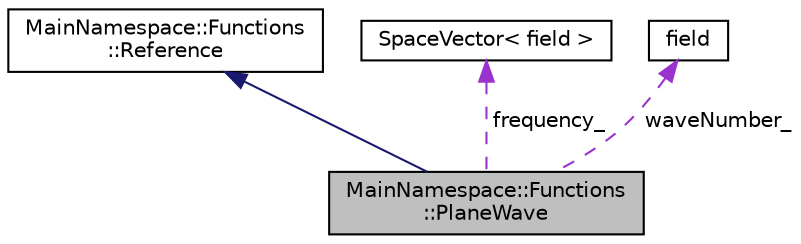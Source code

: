 digraph "MainNamespace::Functions::PlaneWave"
{
 // INTERACTIVE_SVG=YES
 // LATEX_PDF_SIZE
  edge [fontname="Helvetica",fontsize="10",labelfontname="Helvetica",labelfontsize="10"];
  node [fontname="Helvetica",fontsize="10",shape=record];
  Node1 [label="MainNamespace::Functions\l::PlaneWave",height=0.2,width=0.4,color="black", fillcolor="grey75", style="filled", fontcolor="black",tooltip="Plane wave reference."];
  Node2 -> Node1 [dir="back",color="midnightblue",fontsize="10",style="solid",fontname="Helvetica"];
  Node2 [label="MainNamespace::Functions\l::Reference",height=0.2,width=0.4,color="black", fillcolor="white", style="filled",URL="$class_main_namespace_1_1_functions_1_1_reference.html",tooltip="Virtual class that specifies the reference traces for testing."];
  Node3 -> Node1 [dir="back",color="darkorchid3",fontsize="10",style="dashed",label=" frequency_" ,fontname="Helvetica"];
  Node3 [label="SpaceVector\< field \>",height=0.2,width=0.4,color="black", fillcolor="white", style="filled",tooltip=" "];
  Node4 -> Node1 [dir="back",color="darkorchid3",fontsize="10",style="dashed",label=" waveNumber_" ,fontname="Helvetica"];
  Node4 [label="field",height=0.2,width=0.4,color="black", fillcolor="white", style="filled",tooltip=" "];
}
